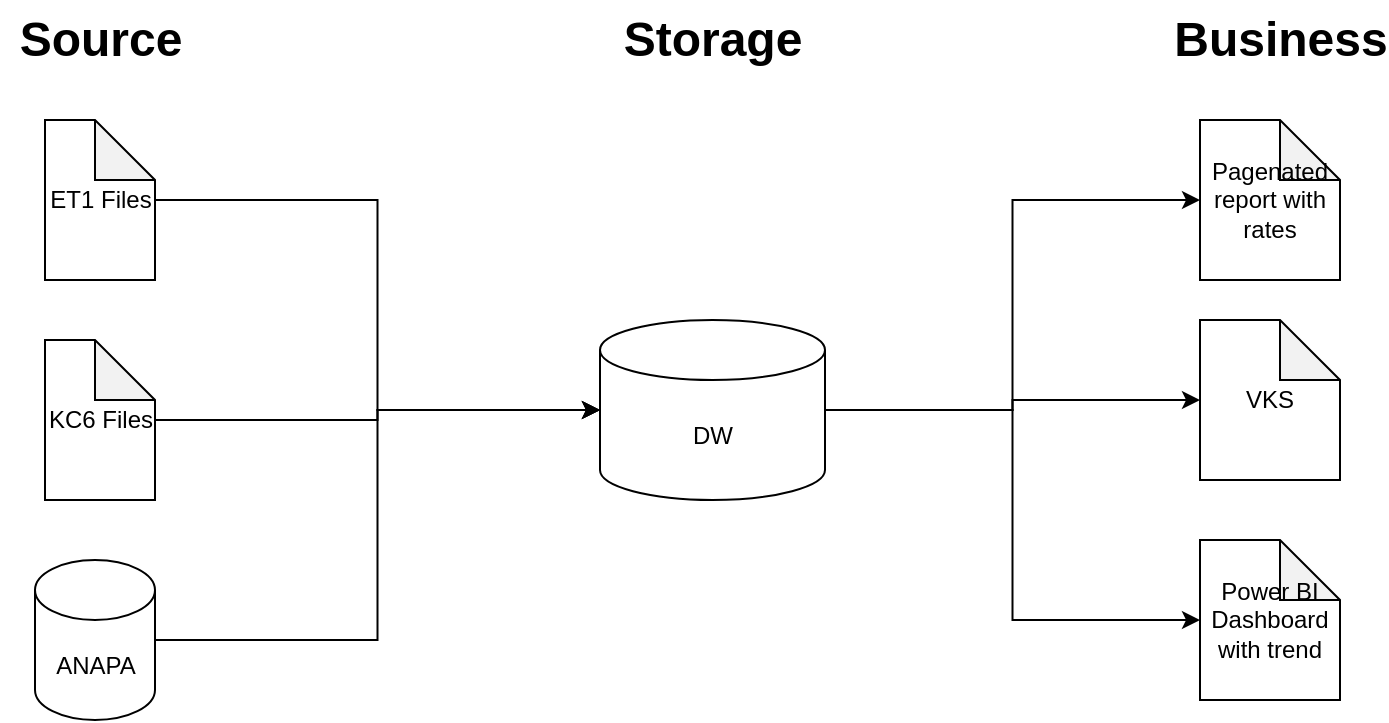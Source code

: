 <mxfile version="15.0.6" type="github"><diagram id="m1NmQO8qPlmxpYoOVZfb" name="Page-1"><mxGraphModel dx="2062" dy="1154" grid="1" gridSize="10" guides="1" tooltips="1" connect="1" arrows="1" fold="1" page="1" pageScale="1" pageWidth="1169" pageHeight="827" math="0" shadow="0"><root><mxCell id="0"/><mxCell id="1" parent="0"/><mxCell id="cTYe1-H0W5KHTAaqWu-A-1" value="Source" style="text;strokeColor=none;fillColor=none;html=1;fontSize=24;fontStyle=1;verticalAlign=middle;align=center;" vertex="1" parent="1"><mxGeometry x="110" y="80" width="100" height="40" as="geometry"/></mxCell><mxCell id="cTYe1-H0W5KHTAaqWu-A-8" style="edgeStyle=orthogonalEdgeStyle;rounded=0;orthogonalLoop=1;jettySize=auto;html=1;entryX=0;entryY=0.5;entryDx=0;entryDy=0;entryPerimeter=0;" edge="1" parent="1" source="cTYe1-H0W5KHTAaqWu-A-2" target="cTYe1-H0W5KHTAaqWu-A-7"><mxGeometry relative="1" as="geometry"/></mxCell><mxCell id="cTYe1-H0W5KHTAaqWu-A-2" value="ЕТ1 Files" style="shape=note;whiteSpace=wrap;html=1;backgroundOutline=1;darkOpacity=0.05;" vertex="1" parent="1"><mxGeometry x="132.5" y="140" width="55" height="80" as="geometry"/></mxCell><mxCell id="cTYe1-H0W5KHTAaqWu-A-9" style="edgeStyle=orthogonalEdgeStyle;rounded=0;orthogonalLoop=1;jettySize=auto;html=1;" edge="1" parent="1" source="cTYe1-H0W5KHTAaqWu-A-3" target="cTYe1-H0W5KHTAaqWu-A-7"><mxGeometry relative="1" as="geometry"/></mxCell><mxCell id="cTYe1-H0W5KHTAaqWu-A-3" value="KC6 Files" style="shape=note;whiteSpace=wrap;html=1;backgroundOutline=1;darkOpacity=0.05;" vertex="1" parent="1"><mxGeometry x="132.5" y="250" width="55" height="80" as="geometry"/></mxCell><mxCell id="cTYe1-H0W5KHTAaqWu-A-10" style="edgeStyle=orthogonalEdgeStyle;rounded=0;orthogonalLoop=1;jettySize=auto;html=1;entryX=0;entryY=0.5;entryDx=0;entryDy=0;entryPerimeter=0;" edge="1" parent="1" source="cTYe1-H0W5KHTAaqWu-A-5" target="cTYe1-H0W5KHTAaqWu-A-7"><mxGeometry relative="1" as="geometry"/></mxCell><mxCell id="cTYe1-H0W5KHTAaqWu-A-5" value="ANAPA" style="shape=cylinder3;whiteSpace=wrap;html=1;boundedLbl=1;backgroundOutline=1;size=15;" vertex="1" parent="1"><mxGeometry x="127.5" y="360" width="60" height="80" as="geometry"/></mxCell><mxCell id="cTYe1-H0W5KHTAaqWu-A-17" style="edgeStyle=orthogonalEdgeStyle;rounded=0;orthogonalLoop=1;jettySize=auto;html=1;entryX=0;entryY=0.5;entryDx=0;entryDy=0;entryPerimeter=0;" edge="1" parent="1" source="cTYe1-H0W5KHTAaqWu-A-7" target="cTYe1-H0W5KHTAaqWu-A-19"><mxGeometry relative="1" as="geometry"><mxPoint x="690" y="180" as="targetPoint"/></mxGeometry></mxCell><mxCell id="cTYe1-H0W5KHTAaqWu-A-23" style="edgeStyle=orthogonalEdgeStyle;rounded=0;orthogonalLoop=1;jettySize=auto;html=1;entryX=0;entryY=0.5;entryDx=0;entryDy=0;entryPerimeter=0;" edge="1" parent="1" source="cTYe1-H0W5KHTAaqWu-A-7" target="cTYe1-H0W5KHTAaqWu-A-20"><mxGeometry relative="1" as="geometry"/></mxCell><mxCell id="cTYe1-H0W5KHTAaqWu-A-24" style="edgeStyle=orthogonalEdgeStyle;rounded=0;orthogonalLoop=1;jettySize=auto;html=1;" edge="1" parent="1" source="cTYe1-H0W5KHTAaqWu-A-7" target="cTYe1-H0W5KHTAaqWu-A-22"><mxGeometry relative="1" as="geometry"/></mxCell><mxCell id="cTYe1-H0W5KHTAaqWu-A-7" value="DW" style="shape=cylinder3;whiteSpace=wrap;html=1;boundedLbl=1;backgroundOutline=1;size=15;" vertex="1" parent="1"><mxGeometry x="410" y="240" width="112.5" height="90" as="geometry"/></mxCell><mxCell id="cTYe1-H0W5KHTAaqWu-A-11" value="Storage" style="text;strokeColor=none;fillColor=none;html=1;fontSize=24;fontStyle=1;verticalAlign=middle;align=center;" vertex="1" parent="1"><mxGeometry x="416.25" y="80" width="100" height="40" as="geometry"/></mxCell><mxCell id="cTYe1-H0W5KHTAaqWu-A-16" value="Business" style="text;strokeColor=none;fillColor=none;html=1;fontSize=24;fontStyle=1;verticalAlign=middle;align=center;" vertex="1" parent="1"><mxGeometry x="700" y="80" width="100" height="40" as="geometry"/></mxCell><mxCell id="cTYe1-H0W5KHTAaqWu-A-19" value="Pagenated report with rates" style="shape=note;whiteSpace=wrap;html=1;backgroundOutline=1;darkOpacity=0.05;" vertex="1" parent="1"><mxGeometry x="710" y="140" width="70" height="80" as="geometry"/></mxCell><mxCell id="cTYe1-H0W5KHTAaqWu-A-20" value="Power BI Dashboard with trend" style="shape=note;whiteSpace=wrap;html=1;backgroundOutline=1;darkOpacity=0.05;" vertex="1" parent="1"><mxGeometry x="710" y="350" width="70" height="80" as="geometry"/></mxCell><mxCell id="cTYe1-H0W5KHTAaqWu-A-22" value="VKS" style="shape=note;whiteSpace=wrap;html=1;backgroundOutline=1;darkOpacity=0.05;" vertex="1" parent="1"><mxGeometry x="710" y="240" width="70" height="80" as="geometry"/></mxCell></root></mxGraphModel></diagram></mxfile>